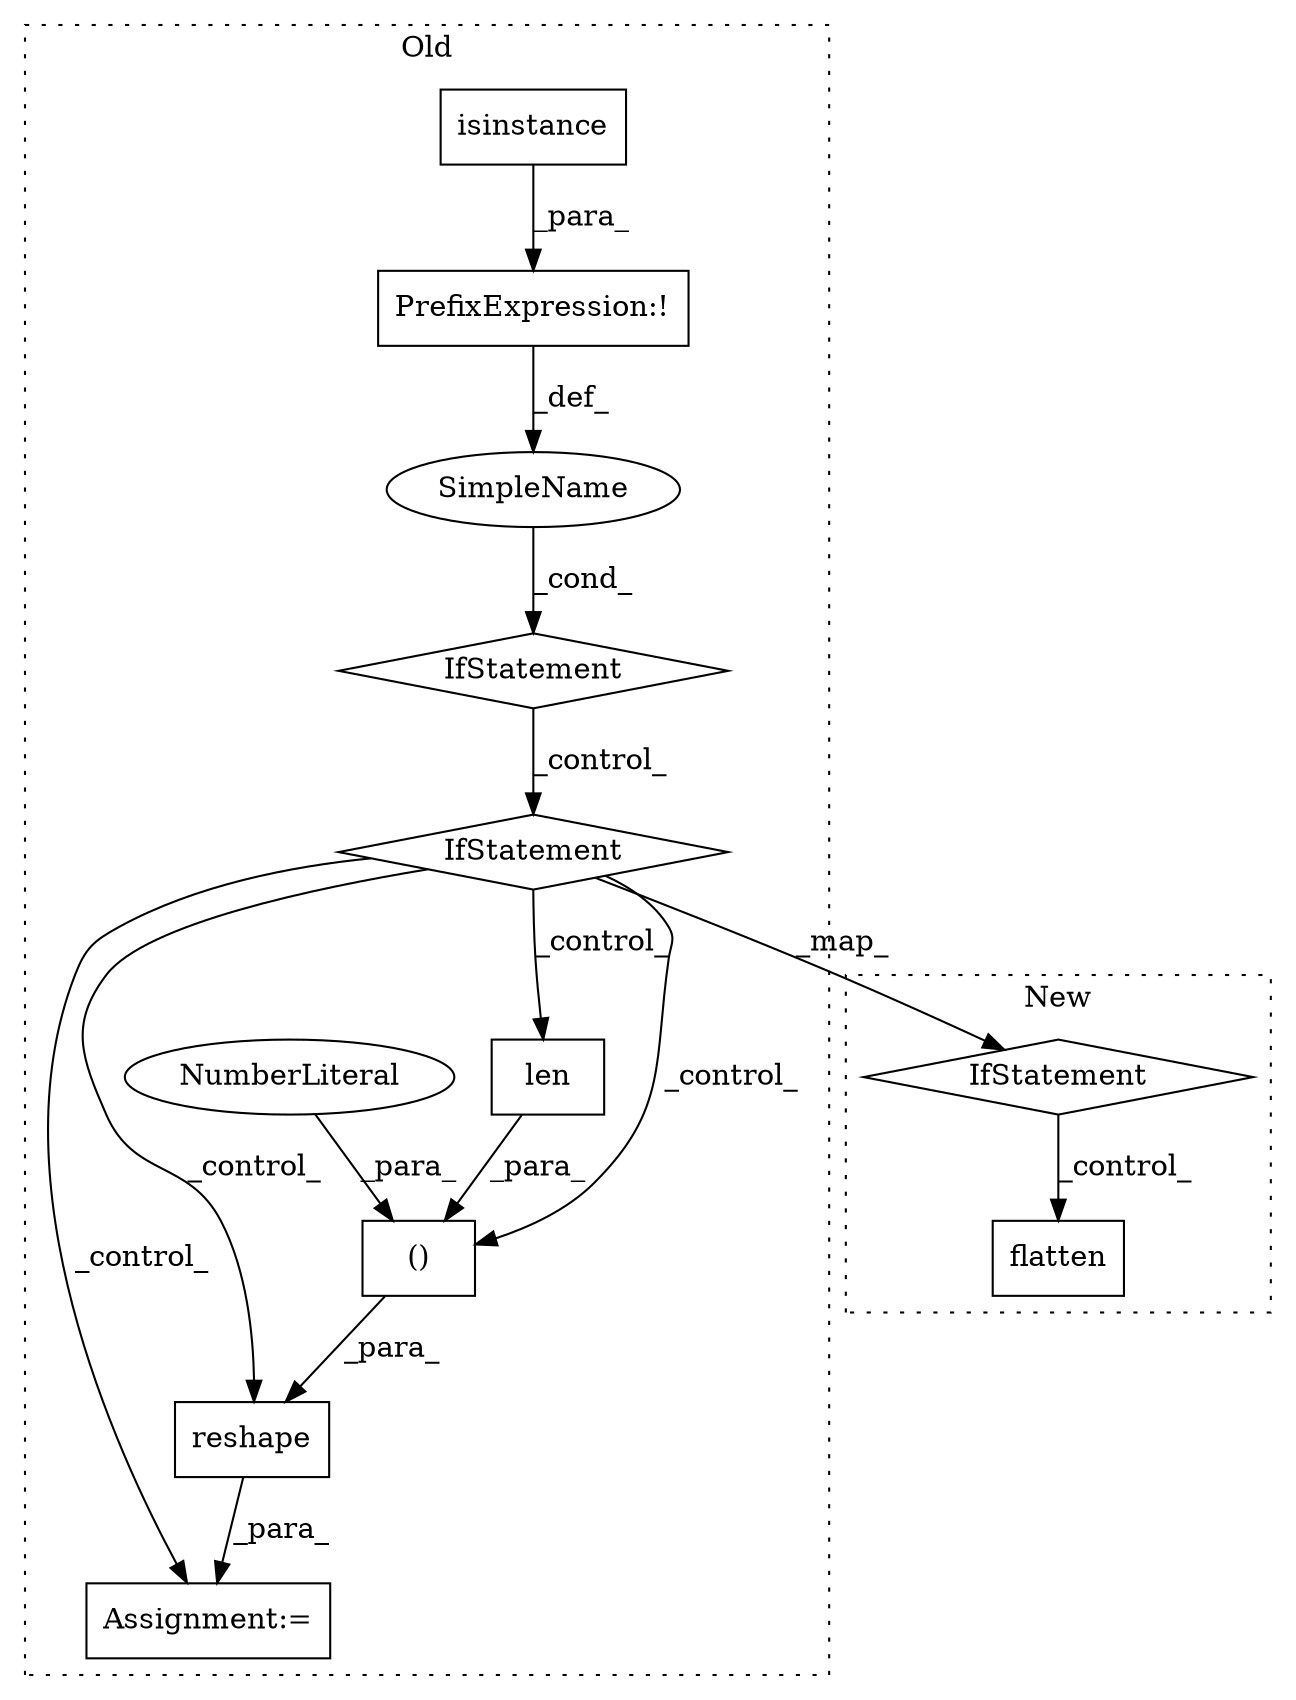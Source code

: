 digraph G {
subgraph cluster0 {
1 [label="len" a="32" s="380,392" l="4,1" shape="box"];
3 [label="Assignment:=" a="7" s="452" l="1" shape="box"];
4 [label="()" a="106" s="485" l="20" shape="box"];
5 [label="PrefixExpression:!" a="38" s="198" l="1" shape="box"];
6 [label="NumberLiteral" a="34" s="485" l="1" shape="ellipse"];
7 [label="IfStatement" a="25" s="242,361" l="4,2" shape="diamond"];
9 [label="SimpleName" a="42" s="" l="" shape="ellipse"];
10 [label="reshape" a="32" s="459,505" l="8,2" shape="box"];
11 [label="isinstance" a="32" s="199,231" l="11,1" shape="box"];
12 [label="IfStatement" a="25" s="194,232" l="4,2" shape="diamond"];
label = "Old";
style="dotted";
}
subgraph cluster1 {
2 [label="flatten" a="32" s="361" l="9" shape="box"];
8 [label="IfStatement" a="25" s="178,320" l="4,2" shape="diamond"];
label = "New";
style="dotted";
}
1 -> 4 [label="_para_"];
4 -> 10 [label="_para_"];
5 -> 9 [label="_def_"];
6 -> 4 [label="_para_"];
7 -> 3 [label="_control_"];
7 -> 8 [label="_map_"];
7 -> 1 [label="_control_"];
7 -> 4 [label="_control_"];
7 -> 10 [label="_control_"];
8 -> 2 [label="_control_"];
9 -> 12 [label="_cond_"];
10 -> 3 [label="_para_"];
11 -> 5 [label="_para_"];
12 -> 7 [label="_control_"];
}